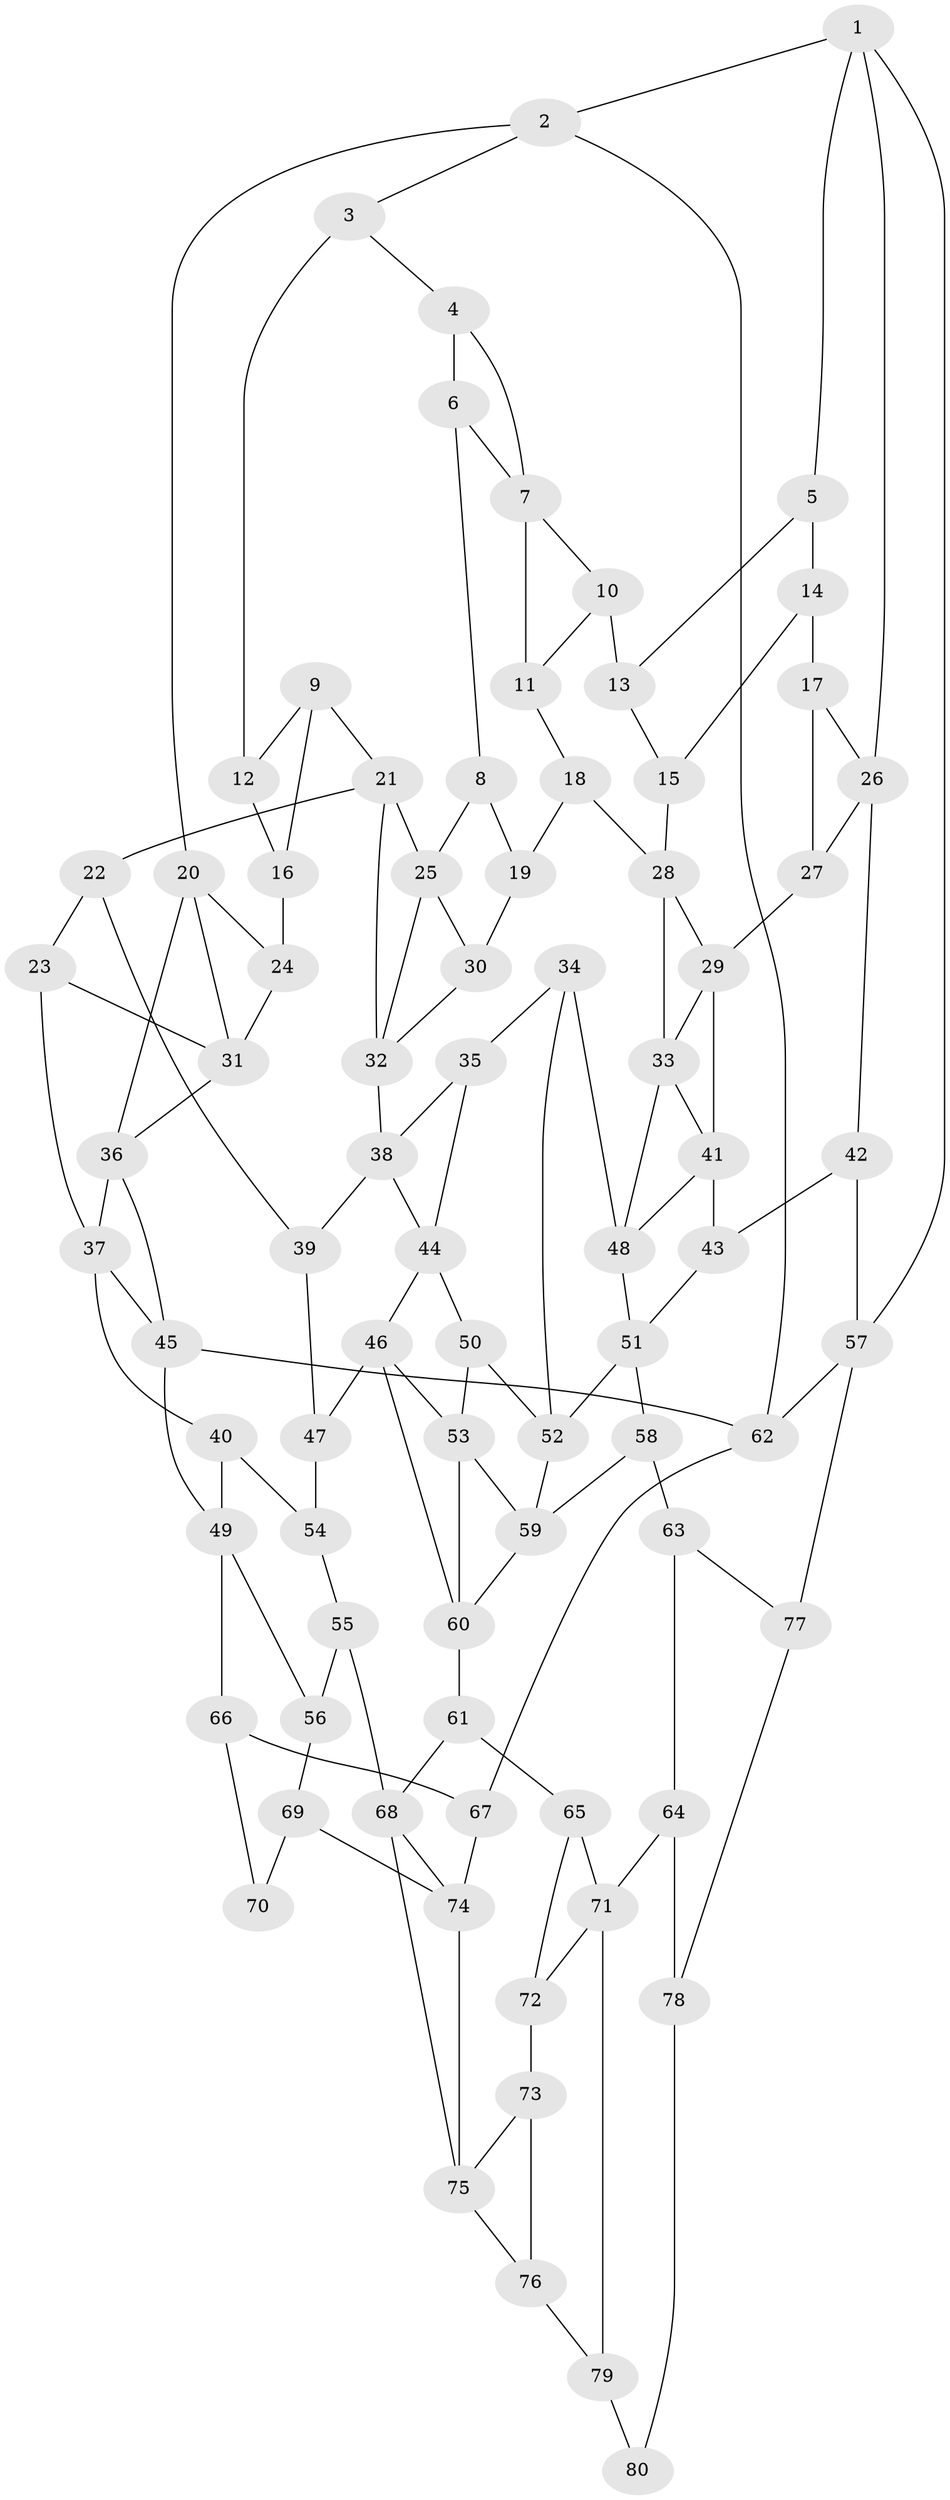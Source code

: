 // original degree distribution, {3: 0.015151515151515152, 6: 0.2196969696969697, 4: 0.23484848484848486, 5: 0.5303030303030303}
// Generated by graph-tools (version 1.1) at 2025/38/03/04/25 23:38:28]
// undirected, 80 vertices, 135 edges
graph export_dot {
  node [color=gray90,style=filled];
  1;
  2;
  3;
  4;
  5;
  6;
  7;
  8;
  9;
  10;
  11;
  12;
  13;
  14;
  15;
  16;
  17;
  18;
  19;
  20;
  21;
  22;
  23;
  24;
  25;
  26;
  27;
  28;
  29;
  30;
  31;
  32;
  33;
  34;
  35;
  36;
  37;
  38;
  39;
  40;
  41;
  42;
  43;
  44;
  45;
  46;
  47;
  48;
  49;
  50;
  51;
  52;
  53;
  54;
  55;
  56;
  57;
  58;
  59;
  60;
  61;
  62;
  63;
  64;
  65;
  66;
  67;
  68;
  69;
  70;
  71;
  72;
  73;
  74;
  75;
  76;
  77;
  78;
  79;
  80;
  1 -- 2 [weight=1.0];
  1 -- 5 [weight=1.0];
  1 -- 26 [weight=1.0];
  1 -- 57 [weight=1.0];
  2 -- 3 [weight=1.0];
  2 -- 20 [weight=1.0];
  2 -- 62 [weight=1.0];
  3 -- 4 [weight=1.0];
  3 -- 12 [weight=2.0];
  4 -- 6 [weight=1.0];
  4 -- 7 [weight=1.0];
  5 -- 13 [weight=1.0];
  5 -- 14 [weight=1.0];
  6 -- 7 [weight=1.0];
  6 -- 8 [weight=1.0];
  7 -- 10 [weight=1.0];
  7 -- 11 [weight=1.0];
  8 -- 19 [weight=1.0];
  8 -- 25 [weight=1.0];
  9 -- 12 [weight=1.0];
  9 -- 16 [weight=1.0];
  9 -- 21 [weight=1.0];
  10 -- 11 [weight=1.0];
  10 -- 13 [weight=2.0];
  11 -- 18 [weight=1.0];
  12 -- 16 [weight=1.0];
  13 -- 15 [weight=1.0];
  14 -- 15 [weight=1.0];
  14 -- 17 [weight=2.0];
  15 -- 28 [weight=1.0];
  16 -- 24 [weight=2.0];
  17 -- 26 [weight=1.0];
  17 -- 27 [weight=1.0];
  18 -- 19 [weight=1.0];
  18 -- 28 [weight=1.0];
  19 -- 30 [weight=2.0];
  20 -- 24 [weight=1.0];
  20 -- 31 [weight=1.0];
  20 -- 36 [weight=1.0];
  21 -- 22 [weight=1.0];
  21 -- 25 [weight=1.0];
  21 -- 32 [weight=1.0];
  22 -- 23 [weight=1.0];
  22 -- 39 [weight=1.0];
  23 -- 31 [weight=1.0];
  23 -- 37 [weight=1.0];
  24 -- 31 [weight=1.0];
  25 -- 30 [weight=1.0];
  25 -- 32 [weight=1.0];
  26 -- 27 [weight=1.0];
  26 -- 42 [weight=1.0];
  27 -- 29 [weight=1.0];
  28 -- 29 [weight=1.0];
  28 -- 33 [weight=1.0];
  29 -- 33 [weight=1.0];
  29 -- 41 [weight=1.0];
  30 -- 32 [weight=1.0];
  31 -- 36 [weight=1.0];
  32 -- 38 [weight=1.0];
  33 -- 41 [weight=1.0];
  33 -- 48 [weight=1.0];
  34 -- 35 [weight=1.0];
  34 -- 48 [weight=1.0];
  34 -- 52 [weight=1.0];
  35 -- 38 [weight=1.0];
  35 -- 44 [weight=1.0];
  36 -- 37 [weight=1.0];
  36 -- 45 [weight=1.0];
  37 -- 40 [weight=1.0];
  37 -- 45 [weight=1.0];
  38 -- 39 [weight=1.0];
  38 -- 44 [weight=1.0];
  39 -- 47 [weight=1.0];
  40 -- 49 [weight=1.0];
  40 -- 54 [weight=1.0];
  41 -- 43 [weight=1.0];
  41 -- 48 [weight=1.0];
  42 -- 43 [weight=1.0];
  42 -- 57 [weight=1.0];
  43 -- 51 [weight=1.0];
  44 -- 46 [weight=1.0];
  44 -- 50 [weight=1.0];
  45 -- 49 [weight=1.0];
  45 -- 62 [weight=1.0];
  46 -- 47 [weight=1.0];
  46 -- 53 [weight=1.0];
  46 -- 60 [weight=1.0];
  47 -- 54 [weight=2.0];
  48 -- 51 [weight=1.0];
  49 -- 56 [weight=1.0];
  49 -- 66 [weight=1.0];
  50 -- 52 [weight=1.0];
  50 -- 53 [weight=1.0];
  51 -- 52 [weight=1.0];
  51 -- 58 [weight=1.0];
  52 -- 59 [weight=1.0];
  53 -- 59 [weight=1.0];
  53 -- 60 [weight=1.0];
  54 -- 55 [weight=1.0];
  55 -- 56 [weight=1.0];
  55 -- 68 [weight=1.0];
  56 -- 69 [weight=1.0];
  57 -- 62 [weight=1.0];
  57 -- 77 [weight=2.0];
  58 -- 59 [weight=1.0];
  58 -- 63 [weight=1.0];
  59 -- 60 [weight=1.0];
  60 -- 61 [weight=1.0];
  61 -- 65 [weight=1.0];
  61 -- 68 [weight=1.0];
  62 -- 67 [weight=1.0];
  63 -- 64 [weight=1.0];
  63 -- 77 [weight=1.0];
  64 -- 71 [weight=1.0];
  64 -- 78 [weight=1.0];
  65 -- 71 [weight=1.0];
  65 -- 72 [weight=1.0];
  66 -- 67 [weight=1.0];
  66 -- 70 [weight=2.0];
  67 -- 74 [weight=1.0];
  68 -- 74 [weight=1.0];
  68 -- 75 [weight=1.0];
  69 -- 70 [weight=2.0];
  69 -- 74 [weight=1.0];
  71 -- 72 [weight=1.0];
  71 -- 79 [weight=1.0];
  72 -- 73 [weight=2.0];
  73 -- 75 [weight=1.0];
  73 -- 76 [weight=1.0];
  74 -- 75 [weight=1.0];
  75 -- 76 [weight=1.0];
  76 -- 79 [weight=1.0];
  77 -- 78 [weight=1.0];
  78 -- 80 [weight=2.0];
  79 -- 80 [weight=2.0];
}
